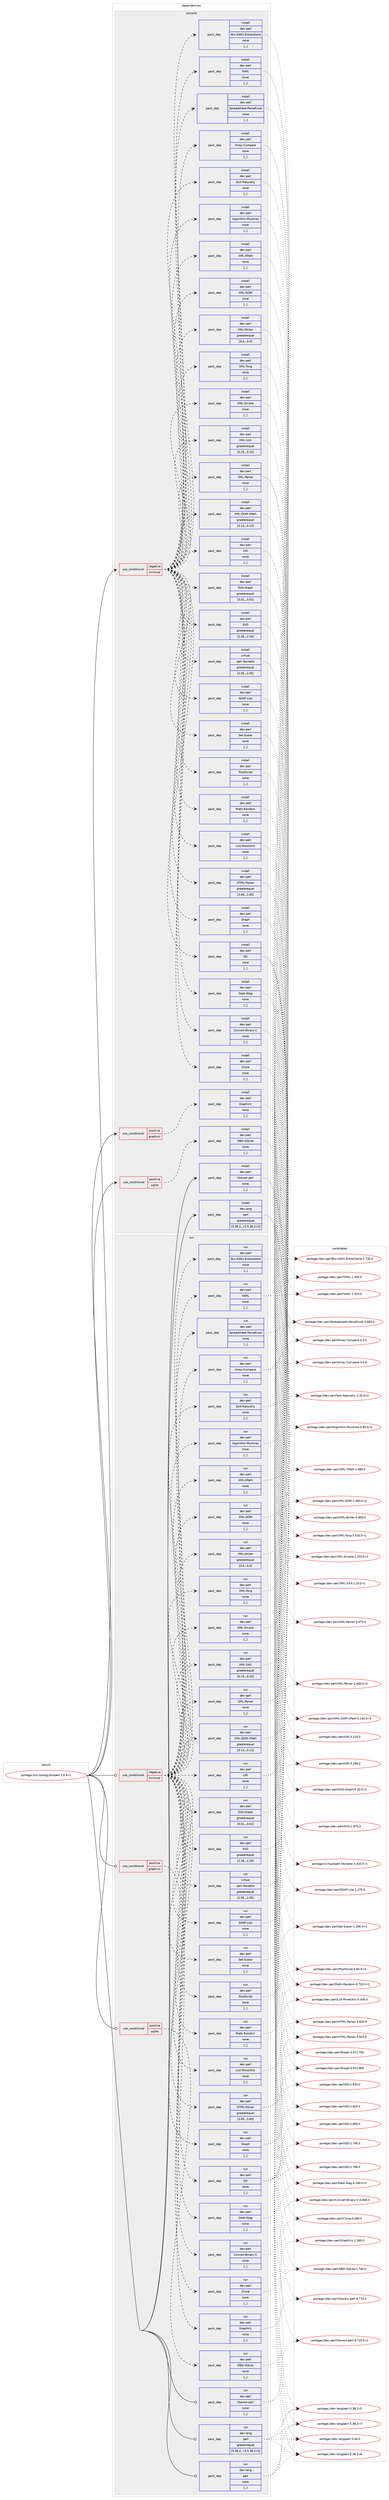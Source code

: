 digraph prolog {

# *************
# Graph options
# *************

newrank=true;
concentrate=true;
compound=true;
graph [rankdir=LR,fontname=Helvetica,fontsize=10,ranksep=1.5];#, ranksep=2.5, nodesep=0.2];
edge  [arrowhead=vee];
node  [fontname=Helvetica,fontsize=10];

# **********
# The ebuild
# **********

subgraph cluster_leftcol {
color=gray;
label=<<i>ebuild</i>>;
id [label="portage://sci-biology/bioperl-1.6.9-r1", color=red, width=4, href="../sci-biology/bioperl-1.6.9-r1.svg"];
}

# ****************
# The dependencies
# ****************

subgraph cluster_midcol {
color=gray;
label=<<i>dependencies</i>>;
subgraph cluster_compile {
fillcolor="#eeeeee";
style=filled;
label=<<i>compile</i>>;
subgraph cond103762 {
dependency391778 [label=<<TABLE BORDER="0" CELLBORDER="1" CELLSPACING="0" CELLPADDING="4"><TR><TD ROWSPAN="3" CELLPADDING="10">use_conditional</TD></TR><TR><TD>negative</TD></TR><TR><TD>minimal</TD></TR></TABLE>>, shape=none, color=red];
subgraph pack285221 {
dependency391779 [label=<<TABLE BORDER="0" CELLBORDER="1" CELLSPACING="0" CELLPADDING="4" WIDTH="220"><TR><TD ROWSPAN="6" CELLPADDING="30">pack_dep</TD></TR><TR><TD WIDTH="110">install</TD></TR><TR><TD>dev-perl</TD></TR><TR><TD>Algorithm-Munkres</TD></TR><TR><TD>none</TD></TR><TR><TD>[,,]</TD></TR></TABLE>>, shape=none, color=blue];
}
dependency391778:e -> dependency391779:w [weight=20,style="dashed",arrowhead="vee"];
subgraph pack285222 {
dependency391780 [label=<<TABLE BORDER="0" CELLBORDER="1" CELLSPACING="0" CELLPADDING="4" WIDTH="220"><TR><TD ROWSPAN="6" CELLPADDING="30">pack_dep</TD></TR><TR><TD WIDTH="110">install</TD></TR><TR><TD>dev-perl</TD></TR><TR><TD>Array-Compare</TD></TR><TR><TD>none</TD></TR><TR><TD>[,,]</TD></TR></TABLE>>, shape=none, color=blue];
}
dependency391778:e -> dependency391780:w [weight=20,style="dashed",arrowhead="vee"];
subgraph pack285223 {
dependency391781 [label=<<TABLE BORDER="0" CELLBORDER="1" CELLSPACING="0" CELLPADDING="4" WIDTH="220"><TR><TD ROWSPAN="6" CELLPADDING="30">pack_dep</TD></TR><TR><TD WIDTH="110">install</TD></TR><TR><TD>dev-perl</TD></TR><TR><TD>YAML</TD></TR><TR><TD>none</TD></TR><TR><TD>[,,]</TD></TR></TABLE>>, shape=none, color=blue];
}
dependency391778:e -> dependency391781:w [weight=20,style="dashed",arrowhead="vee"];
subgraph pack285224 {
dependency391782 [label=<<TABLE BORDER="0" CELLBORDER="1" CELLSPACING="0" CELLPADDING="4" WIDTH="220"><TR><TD ROWSPAN="6" CELLPADDING="30">pack_dep</TD></TR><TR><TD WIDTH="110">install</TD></TR><TR><TD>dev-perl</TD></TR><TR><TD>Bio-ASN1-EntrezGene</TD></TR><TR><TD>none</TD></TR><TR><TD>[,,]</TD></TR></TABLE>>, shape=none, color=blue];
}
dependency391778:e -> dependency391782:w [weight=20,style="dashed",arrowhead="vee"];
subgraph pack285225 {
dependency391783 [label=<<TABLE BORDER="0" CELLBORDER="1" CELLSPACING="0" CELLPADDING="4" WIDTH="220"><TR><TD ROWSPAN="6" CELLPADDING="30">pack_dep</TD></TR><TR><TD WIDTH="110">install</TD></TR><TR><TD>dev-perl</TD></TR><TR><TD>Clone</TD></TR><TR><TD>none</TD></TR><TR><TD>[,,]</TD></TR></TABLE>>, shape=none, color=blue];
}
dependency391778:e -> dependency391783:w [weight=20,style="dashed",arrowhead="vee"];
subgraph pack285226 {
dependency391784 [label=<<TABLE BORDER="0" CELLBORDER="1" CELLSPACING="0" CELLPADDING="4" WIDTH="220"><TR><TD ROWSPAN="6" CELLPADDING="30">pack_dep</TD></TR><TR><TD WIDTH="110">install</TD></TR><TR><TD>dev-perl</TD></TR><TR><TD>Convert-Binary-C</TD></TR><TR><TD>none</TD></TR><TR><TD>[,,]</TD></TR></TABLE>>, shape=none, color=blue];
}
dependency391778:e -> dependency391784:w [weight=20,style="dashed",arrowhead="vee"];
subgraph pack285227 {
dependency391785 [label=<<TABLE BORDER="0" CELLBORDER="1" CELLSPACING="0" CELLPADDING="4" WIDTH="220"><TR><TD ROWSPAN="6" CELLPADDING="30">pack_dep</TD></TR><TR><TD WIDTH="110">install</TD></TR><TR><TD>dev-perl</TD></TR><TR><TD>Data-Stag</TD></TR><TR><TD>none</TD></TR><TR><TD>[,,]</TD></TR></TABLE>>, shape=none, color=blue];
}
dependency391778:e -> dependency391785:w [weight=20,style="dashed",arrowhead="vee"];
subgraph pack285228 {
dependency391786 [label=<<TABLE BORDER="0" CELLBORDER="1" CELLSPACING="0" CELLPADDING="4" WIDTH="220"><TR><TD ROWSPAN="6" CELLPADDING="30">pack_dep</TD></TR><TR><TD WIDTH="110">install</TD></TR><TR><TD>dev-perl</TD></TR><TR><TD>GD</TD></TR><TR><TD>none</TD></TR><TR><TD>[,,]</TD></TR></TABLE>>, shape=none, color=blue];
}
dependency391778:e -> dependency391786:w [weight=20,style="dashed",arrowhead="vee"];
subgraph pack285229 {
dependency391787 [label=<<TABLE BORDER="0" CELLBORDER="1" CELLSPACING="0" CELLPADDING="4" WIDTH="220"><TR><TD ROWSPAN="6" CELLPADDING="30">pack_dep</TD></TR><TR><TD WIDTH="110">install</TD></TR><TR><TD>dev-perl</TD></TR><TR><TD>Graph</TD></TR><TR><TD>none</TD></TR><TR><TD>[,,]</TD></TR></TABLE>>, shape=none, color=blue];
}
dependency391778:e -> dependency391787:w [weight=20,style="dashed",arrowhead="vee"];
subgraph pack285230 {
dependency391788 [label=<<TABLE BORDER="0" CELLBORDER="1" CELLSPACING="0" CELLPADDING="4" WIDTH="220"><TR><TD ROWSPAN="6" CELLPADDING="30">pack_dep</TD></TR><TR><TD WIDTH="110">install</TD></TR><TR><TD>dev-perl</TD></TR><TR><TD>HTML-Parser</TD></TR><TR><TD>greaterequal</TD></TR><TR><TD>[3.60,,,3.60]</TD></TR></TABLE>>, shape=none, color=blue];
}
dependency391778:e -> dependency391788:w [weight=20,style="dashed",arrowhead="vee"];
subgraph pack285231 {
dependency391789 [label=<<TABLE BORDER="0" CELLBORDER="1" CELLSPACING="0" CELLPADDING="4" WIDTH="220"><TR><TD ROWSPAN="6" CELLPADDING="30">pack_dep</TD></TR><TR><TD WIDTH="110">install</TD></TR><TR><TD>dev-perl</TD></TR><TR><TD>List-MoreUtils</TD></TR><TR><TD>none</TD></TR><TR><TD>[,,]</TD></TR></TABLE>>, shape=none, color=blue];
}
dependency391778:e -> dependency391789:w [weight=20,style="dashed",arrowhead="vee"];
subgraph pack285232 {
dependency391790 [label=<<TABLE BORDER="0" CELLBORDER="1" CELLSPACING="0" CELLPADDING="4" WIDTH="220"><TR><TD ROWSPAN="6" CELLPADDING="30">pack_dep</TD></TR><TR><TD WIDTH="110">install</TD></TR><TR><TD>dev-perl</TD></TR><TR><TD>Math-Random</TD></TR><TR><TD>none</TD></TR><TR><TD>[,,]</TD></TR></TABLE>>, shape=none, color=blue];
}
dependency391778:e -> dependency391790:w [weight=20,style="dashed",arrowhead="vee"];
subgraph pack285233 {
dependency391791 [label=<<TABLE BORDER="0" CELLBORDER="1" CELLSPACING="0" CELLPADDING="4" WIDTH="220"><TR><TD ROWSPAN="6" CELLPADDING="30">pack_dep</TD></TR><TR><TD WIDTH="110">install</TD></TR><TR><TD>dev-perl</TD></TR><TR><TD>PostScript</TD></TR><TR><TD>none</TD></TR><TR><TD>[,,]</TD></TR></TABLE>>, shape=none, color=blue];
}
dependency391778:e -> dependency391791:w [weight=20,style="dashed",arrowhead="vee"];
subgraph pack285234 {
dependency391792 [label=<<TABLE BORDER="0" CELLBORDER="1" CELLSPACING="0" CELLPADDING="4" WIDTH="220"><TR><TD ROWSPAN="6" CELLPADDING="30">pack_dep</TD></TR><TR><TD WIDTH="110">install</TD></TR><TR><TD>dev-perl</TD></TR><TR><TD>Set-Scalar</TD></TR><TR><TD>none</TD></TR><TR><TD>[,,]</TD></TR></TABLE>>, shape=none, color=blue];
}
dependency391778:e -> dependency391792:w [weight=20,style="dashed",arrowhead="vee"];
subgraph pack285235 {
dependency391793 [label=<<TABLE BORDER="0" CELLBORDER="1" CELLSPACING="0" CELLPADDING="4" WIDTH="220"><TR><TD ROWSPAN="6" CELLPADDING="30">pack_dep</TD></TR><TR><TD WIDTH="110">install</TD></TR><TR><TD>dev-perl</TD></TR><TR><TD>SOAP-Lite</TD></TR><TR><TD>none</TD></TR><TR><TD>[,,]</TD></TR></TABLE>>, shape=none, color=blue];
}
dependency391778:e -> dependency391793:w [weight=20,style="dashed",arrowhead="vee"];
subgraph pack285236 {
dependency391794 [label=<<TABLE BORDER="0" CELLBORDER="1" CELLSPACING="0" CELLPADDING="4" WIDTH="220"><TR><TD ROWSPAN="6" CELLPADDING="30">pack_dep</TD></TR><TR><TD WIDTH="110">install</TD></TR><TR><TD>dev-perl</TD></TR><TR><TD>Sort-Naturally</TD></TR><TR><TD>none</TD></TR><TR><TD>[,,]</TD></TR></TABLE>>, shape=none, color=blue];
}
dependency391778:e -> dependency391794:w [weight=20,style="dashed",arrowhead="vee"];
subgraph pack285237 {
dependency391795 [label=<<TABLE BORDER="0" CELLBORDER="1" CELLSPACING="0" CELLPADDING="4" WIDTH="220"><TR><TD ROWSPAN="6" CELLPADDING="30">pack_dep</TD></TR><TR><TD WIDTH="110">install</TD></TR><TR><TD>dev-perl</TD></TR><TR><TD>Spreadsheet-ParseExcel</TD></TR><TR><TD>none</TD></TR><TR><TD>[,,]</TD></TR></TABLE>>, shape=none, color=blue];
}
dependency391778:e -> dependency391795:w [weight=20,style="dashed",arrowhead="vee"];
subgraph pack285238 {
dependency391796 [label=<<TABLE BORDER="0" CELLBORDER="1" CELLSPACING="0" CELLPADDING="4" WIDTH="220"><TR><TD ROWSPAN="6" CELLPADDING="30">pack_dep</TD></TR><TR><TD WIDTH="110">install</TD></TR><TR><TD>virtual</TD></TR><TR><TD>perl-Storable</TD></TR><TR><TD>greaterequal</TD></TR><TR><TD>[2.05,,,2.05]</TD></TR></TABLE>>, shape=none, color=blue];
}
dependency391778:e -> dependency391796:w [weight=20,style="dashed",arrowhead="vee"];
subgraph pack285239 {
dependency391797 [label=<<TABLE BORDER="0" CELLBORDER="1" CELLSPACING="0" CELLPADDING="4" WIDTH="220"><TR><TD ROWSPAN="6" CELLPADDING="30">pack_dep</TD></TR><TR><TD WIDTH="110">install</TD></TR><TR><TD>dev-perl</TD></TR><TR><TD>SVG</TD></TR><TR><TD>greaterequal</TD></TR><TR><TD>[2.26,,,2.26]</TD></TR></TABLE>>, shape=none, color=blue];
}
dependency391778:e -> dependency391797:w [weight=20,style="dashed",arrowhead="vee"];
subgraph pack285240 {
dependency391798 [label=<<TABLE BORDER="0" CELLBORDER="1" CELLSPACING="0" CELLPADDING="4" WIDTH="220"><TR><TD ROWSPAN="6" CELLPADDING="30">pack_dep</TD></TR><TR><TD WIDTH="110">install</TD></TR><TR><TD>dev-perl</TD></TR><TR><TD>SVG-Graph</TD></TR><TR><TD>greaterequal</TD></TR><TR><TD>[0.01,,,0.01]</TD></TR></TABLE>>, shape=none, color=blue];
}
dependency391778:e -> dependency391798:w [weight=20,style="dashed",arrowhead="vee"];
subgraph pack285241 {
dependency391799 [label=<<TABLE BORDER="0" CELLBORDER="1" CELLSPACING="0" CELLPADDING="4" WIDTH="220"><TR><TD ROWSPAN="6" CELLPADDING="30">pack_dep</TD></TR><TR><TD WIDTH="110">install</TD></TR><TR><TD>dev-perl</TD></TR><TR><TD>URI</TD></TR><TR><TD>none</TD></TR><TR><TD>[,,]</TD></TR></TABLE>>, shape=none, color=blue];
}
dependency391778:e -> dependency391799:w [weight=20,style="dashed",arrowhead="vee"];
subgraph pack285242 {
dependency391800 [label=<<TABLE BORDER="0" CELLBORDER="1" CELLSPACING="0" CELLPADDING="4" WIDTH="220"><TR><TD ROWSPAN="6" CELLPADDING="30">pack_dep</TD></TR><TR><TD WIDTH="110">install</TD></TR><TR><TD>dev-perl</TD></TR><TR><TD>XML-DOM-XPath</TD></TR><TR><TD>greaterequal</TD></TR><TR><TD>[0.13,,,0.13]</TD></TR></TABLE>>, shape=none, color=blue];
}
dependency391778:e -> dependency391800:w [weight=20,style="dashed",arrowhead="vee"];
subgraph pack285243 {
dependency391801 [label=<<TABLE BORDER="0" CELLBORDER="1" CELLSPACING="0" CELLPADDING="4" WIDTH="220"><TR><TD ROWSPAN="6" CELLPADDING="30">pack_dep</TD></TR><TR><TD WIDTH="110">install</TD></TR><TR><TD>dev-perl</TD></TR><TR><TD>XML-Parser</TD></TR><TR><TD>none</TD></TR><TR><TD>[,,]</TD></TR></TABLE>>, shape=none, color=blue];
}
dependency391778:e -> dependency391801:w [weight=20,style="dashed",arrowhead="vee"];
subgraph pack285244 {
dependency391802 [label=<<TABLE BORDER="0" CELLBORDER="1" CELLSPACING="0" CELLPADDING="4" WIDTH="220"><TR><TD ROWSPAN="6" CELLPADDING="30">pack_dep</TD></TR><TR><TD WIDTH="110">install</TD></TR><TR><TD>dev-perl</TD></TR><TR><TD>XML-SAX</TD></TR><TR><TD>greaterequal</TD></TR><TR><TD>[0.15,,,0.15]</TD></TR></TABLE>>, shape=none, color=blue];
}
dependency391778:e -> dependency391802:w [weight=20,style="dashed",arrowhead="vee"];
subgraph pack285245 {
dependency391803 [label=<<TABLE BORDER="0" CELLBORDER="1" CELLSPACING="0" CELLPADDING="4" WIDTH="220"><TR><TD ROWSPAN="6" CELLPADDING="30">pack_dep</TD></TR><TR><TD WIDTH="110">install</TD></TR><TR><TD>dev-perl</TD></TR><TR><TD>XML-Simple</TD></TR><TR><TD>none</TD></TR><TR><TD>[,,]</TD></TR></TABLE>>, shape=none, color=blue];
}
dependency391778:e -> dependency391803:w [weight=20,style="dashed",arrowhead="vee"];
subgraph pack285246 {
dependency391804 [label=<<TABLE BORDER="0" CELLBORDER="1" CELLSPACING="0" CELLPADDING="4" WIDTH="220"><TR><TD ROWSPAN="6" CELLPADDING="30">pack_dep</TD></TR><TR><TD WIDTH="110">install</TD></TR><TR><TD>dev-perl</TD></TR><TR><TD>XML-Twig</TD></TR><TR><TD>none</TD></TR><TR><TD>[,,]</TD></TR></TABLE>>, shape=none, color=blue];
}
dependency391778:e -> dependency391804:w [weight=20,style="dashed",arrowhead="vee"];
subgraph pack285247 {
dependency391805 [label=<<TABLE BORDER="0" CELLBORDER="1" CELLSPACING="0" CELLPADDING="4" WIDTH="220"><TR><TD ROWSPAN="6" CELLPADDING="30">pack_dep</TD></TR><TR><TD WIDTH="110">install</TD></TR><TR><TD>dev-perl</TD></TR><TR><TD>XML-Writer</TD></TR><TR><TD>greaterequal</TD></TR><TR><TD>[0.4,,,0.4]</TD></TR></TABLE>>, shape=none, color=blue];
}
dependency391778:e -> dependency391805:w [weight=20,style="dashed",arrowhead="vee"];
subgraph pack285248 {
dependency391806 [label=<<TABLE BORDER="0" CELLBORDER="1" CELLSPACING="0" CELLPADDING="4" WIDTH="220"><TR><TD ROWSPAN="6" CELLPADDING="30">pack_dep</TD></TR><TR><TD WIDTH="110">install</TD></TR><TR><TD>dev-perl</TD></TR><TR><TD>XML-DOM</TD></TR><TR><TD>none</TD></TR><TR><TD>[,,]</TD></TR></TABLE>>, shape=none, color=blue];
}
dependency391778:e -> dependency391806:w [weight=20,style="dashed",arrowhead="vee"];
subgraph pack285249 {
dependency391807 [label=<<TABLE BORDER="0" CELLBORDER="1" CELLSPACING="0" CELLPADDING="4" WIDTH="220"><TR><TD ROWSPAN="6" CELLPADDING="30">pack_dep</TD></TR><TR><TD WIDTH="110">install</TD></TR><TR><TD>dev-perl</TD></TR><TR><TD>XML-XPath</TD></TR><TR><TD>none</TD></TR><TR><TD>[,,]</TD></TR></TABLE>>, shape=none, color=blue];
}
dependency391778:e -> dependency391807:w [weight=20,style="dashed",arrowhead="vee"];
}
id:e -> dependency391778:w [weight=20,style="solid",arrowhead="vee"];
subgraph cond103763 {
dependency391808 [label=<<TABLE BORDER="0" CELLBORDER="1" CELLSPACING="0" CELLPADDING="4"><TR><TD ROWSPAN="3" CELLPADDING="10">use_conditional</TD></TR><TR><TD>positive</TD></TR><TR><TD>graphviz</TD></TR></TABLE>>, shape=none, color=red];
subgraph pack285250 {
dependency391809 [label=<<TABLE BORDER="0" CELLBORDER="1" CELLSPACING="0" CELLPADDING="4" WIDTH="220"><TR><TD ROWSPAN="6" CELLPADDING="30">pack_dep</TD></TR><TR><TD WIDTH="110">install</TD></TR><TR><TD>dev-perl</TD></TR><TR><TD>GraphViz</TD></TR><TR><TD>none</TD></TR><TR><TD>[,,]</TD></TR></TABLE>>, shape=none, color=blue];
}
dependency391808:e -> dependency391809:w [weight=20,style="dashed",arrowhead="vee"];
}
id:e -> dependency391808:w [weight=20,style="solid",arrowhead="vee"];
subgraph cond103764 {
dependency391810 [label=<<TABLE BORDER="0" CELLBORDER="1" CELLSPACING="0" CELLPADDING="4"><TR><TD ROWSPAN="3" CELLPADDING="10">use_conditional</TD></TR><TR><TD>positive</TD></TR><TR><TD>sqlite</TD></TR></TABLE>>, shape=none, color=red];
subgraph pack285251 {
dependency391811 [label=<<TABLE BORDER="0" CELLBORDER="1" CELLSPACING="0" CELLPADDING="4" WIDTH="220"><TR><TD ROWSPAN="6" CELLPADDING="30">pack_dep</TD></TR><TR><TD WIDTH="110">install</TD></TR><TR><TD>dev-perl</TD></TR><TR><TD>DBD-SQLite</TD></TR><TR><TD>none</TD></TR><TR><TD>[,,]</TD></TR></TABLE>>, shape=none, color=blue];
}
dependency391810:e -> dependency391811:w [weight=20,style="dashed",arrowhead="vee"];
}
id:e -> dependency391810:w [weight=20,style="solid",arrowhead="vee"];
subgraph pack285252 {
dependency391812 [label=<<TABLE BORDER="0" CELLBORDER="1" CELLSPACING="0" CELLPADDING="4" WIDTH="220"><TR><TD ROWSPAN="6" CELLPADDING="30">pack_dep</TD></TR><TR><TD WIDTH="110">install</TD></TR><TR><TD>dev-lang</TD></TR><TR><TD>perl</TD></TR><TR><TD>greaterequal</TD></TR><TR><TD>[5.38.2,,-r3,5.38.2-r3]</TD></TR></TABLE>>, shape=none, color=blue];
}
id:e -> dependency391812:w [weight=20,style="solid",arrowhead="vee"];
subgraph pack285253 {
dependency391813 [label=<<TABLE BORDER="0" CELLBORDER="1" CELLSPACING="0" CELLPADDING="4" WIDTH="220"><TR><TD ROWSPAN="6" CELLPADDING="30">pack_dep</TD></TR><TR><TD WIDTH="110">install</TD></TR><TR><TD>dev-perl</TD></TR><TR><TD>libwww-perl</TD></TR><TR><TD>none</TD></TR><TR><TD>[,,]</TD></TR></TABLE>>, shape=none, color=blue];
}
id:e -> dependency391813:w [weight=20,style="solid",arrowhead="vee"];
}
subgraph cluster_compileandrun {
fillcolor="#eeeeee";
style=filled;
label=<<i>compile and run</i>>;
}
subgraph cluster_run {
fillcolor="#eeeeee";
style=filled;
label=<<i>run</i>>;
subgraph cond103765 {
dependency391814 [label=<<TABLE BORDER="0" CELLBORDER="1" CELLSPACING="0" CELLPADDING="4"><TR><TD ROWSPAN="3" CELLPADDING="10">use_conditional</TD></TR><TR><TD>negative</TD></TR><TR><TD>minimal</TD></TR></TABLE>>, shape=none, color=red];
subgraph pack285254 {
dependency391815 [label=<<TABLE BORDER="0" CELLBORDER="1" CELLSPACING="0" CELLPADDING="4" WIDTH="220"><TR><TD ROWSPAN="6" CELLPADDING="30">pack_dep</TD></TR><TR><TD WIDTH="110">run</TD></TR><TR><TD>dev-perl</TD></TR><TR><TD>Algorithm-Munkres</TD></TR><TR><TD>none</TD></TR><TR><TD>[,,]</TD></TR></TABLE>>, shape=none, color=blue];
}
dependency391814:e -> dependency391815:w [weight=20,style="dashed",arrowhead="vee"];
subgraph pack285255 {
dependency391816 [label=<<TABLE BORDER="0" CELLBORDER="1" CELLSPACING="0" CELLPADDING="4" WIDTH="220"><TR><TD ROWSPAN="6" CELLPADDING="30">pack_dep</TD></TR><TR><TD WIDTH="110">run</TD></TR><TR><TD>dev-perl</TD></TR><TR><TD>Array-Compare</TD></TR><TR><TD>none</TD></TR><TR><TD>[,,]</TD></TR></TABLE>>, shape=none, color=blue];
}
dependency391814:e -> dependency391816:w [weight=20,style="dashed",arrowhead="vee"];
subgraph pack285256 {
dependency391817 [label=<<TABLE BORDER="0" CELLBORDER="1" CELLSPACING="0" CELLPADDING="4" WIDTH="220"><TR><TD ROWSPAN="6" CELLPADDING="30">pack_dep</TD></TR><TR><TD WIDTH="110">run</TD></TR><TR><TD>dev-perl</TD></TR><TR><TD>YAML</TD></TR><TR><TD>none</TD></TR><TR><TD>[,,]</TD></TR></TABLE>>, shape=none, color=blue];
}
dependency391814:e -> dependency391817:w [weight=20,style="dashed",arrowhead="vee"];
subgraph pack285257 {
dependency391818 [label=<<TABLE BORDER="0" CELLBORDER="1" CELLSPACING="0" CELLPADDING="4" WIDTH="220"><TR><TD ROWSPAN="6" CELLPADDING="30">pack_dep</TD></TR><TR><TD WIDTH="110">run</TD></TR><TR><TD>dev-perl</TD></TR><TR><TD>Bio-ASN1-EntrezGene</TD></TR><TR><TD>none</TD></TR><TR><TD>[,,]</TD></TR></TABLE>>, shape=none, color=blue];
}
dependency391814:e -> dependency391818:w [weight=20,style="dashed",arrowhead="vee"];
subgraph pack285258 {
dependency391819 [label=<<TABLE BORDER="0" CELLBORDER="1" CELLSPACING="0" CELLPADDING="4" WIDTH="220"><TR><TD ROWSPAN="6" CELLPADDING="30">pack_dep</TD></TR><TR><TD WIDTH="110">run</TD></TR><TR><TD>dev-perl</TD></TR><TR><TD>Clone</TD></TR><TR><TD>none</TD></TR><TR><TD>[,,]</TD></TR></TABLE>>, shape=none, color=blue];
}
dependency391814:e -> dependency391819:w [weight=20,style="dashed",arrowhead="vee"];
subgraph pack285259 {
dependency391820 [label=<<TABLE BORDER="0" CELLBORDER="1" CELLSPACING="0" CELLPADDING="4" WIDTH="220"><TR><TD ROWSPAN="6" CELLPADDING="30">pack_dep</TD></TR><TR><TD WIDTH="110">run</TD></TR><TR><TD>dev-perl</TD></TR><TR><TD>Convert-Binary-C</TD></TR><TR><TD>none</TD></TR><TR><TD>[,,]</TD></TR></TABLE>>, shape=none, color=blue];
}
dependency391814:e -> dependency391820:w [weight=20,style="dashed",arrowhead="vee"];
subgraph pack285260 {
dependency391821 [label=<<TABLE BORDER="0" CELLBORDER="1" CELLSPACING="0" CELLPADDING="4" WIDTH="220"><TR><TD ROWSPAN="6" CELLPADDING="30">pack_dep</TD></TR><TR><TD WIDTH="110">run</TD></TR><TR><TD>dev-perl</TD></TR><TR><TD>Data-Stag</TD></TR><TR><TD>none</TD></TR><TR><TD>[,,]</TD></TR></TABLE>>, shape=none, color=blue];
}
dependency391814:e -> dependency391821:w [weight=20,style="dashed",arrowhead="vee"];
subgraph pack285261 {
dependency391822 [label=<<TABLE BORDER="0" CELLBORDER="1" CELLSPACING="0" CELLPADDING="4" WIDTH="220"><TR><TD ROWSPAN="6" CELLPADDING="30">pack_dep</TD></TR><TR><TD WIDTH="110">run</TD></TR><TR><TD>dev-perl</TD></TR><TR><TD>GD</TD></TR><TR><TD>none</TD></TR><TR><TD>[,,]</TD></TR></TABLE>>, shape=none, color=blue];
}
dependency391814:e -> dependency391822:w [weight=20,style="dashed",arrowhead="vee"];
subgraph pack285262 {
dependency391823 [label=<<TABLE BORDER="0" CELLBORDER="1" CELLSPACING="0" CELLPADDING="4" WIDTH="220"><TR><TD ROWSPAN="6" CELLPADDING="30">pack_dep</TD></TR><TR><TD WIDTH="110">run</TD></TR><TR><TD>dev-perl</TD></TR><TR><TD>Graph</TD></TR><TR><TD>none</TD></TR><TR><TD>[,,]</TD></TR></TABLE>>, shape=none, color=blue];
}
dependency391814:e -> dependency391823:w [weight=20,style="dashed",arrowhead="vee"];
subgraph pack285263 {
dependency391824 [label=<<TABLE BORDER="0" CELLBORDER="1" CELLSPACING="0" CELLPADDING="4" WIDTH="220"><TR><TD ROWSPAN="6" CELLPADDING="30">pack_dep</TD></TR><TR><TD WIDTH="110">run</TD></TR><TR><TD>dev-perl</TD></TR><TR><TD>HTML-Parser</TD></TR><TR><TD>greaterequal</TD></TR><TR><TD>[3.60,,,3.60]</TD></TR></TABLE>>, shape=none, color=blue];
}
dependency391814:e -> dependency391824:w [weight=20,style="dashed",arrowhead="vee"];
subgraph pack285264 {
dependency391825 [label=<<TABLE BORDER="0" CELLBORDER="1" CELLSPACING="0" CELLPADDING="4" WIDTH="220"><TR><TD ROWSPAN="6" CELLPADDING="30">pack_dep</TD></TR><TR><TD WIDTH="110">run</TD></TR><TR><TD>dev-perl</TD></TR><TR><TD>List-MoreUtils</TD></TR><TR><TD>none</TD></TR><TR><TD>[,,]</TD></TR></TABLE>>, shape=none, color=blue];
}
dependency391814:e -> dependency391825:w [weight=20,style="dashed",arrowhead="vee"];
subgraph pack285265 {
dependency391826 [label=<<TABLE BORDER="0" CELLBORDER="1" CELLSPACING="0" CELLPADDING="4" WIDTH="220"><TR><TD ROWSPAN="6" CELLPADDING="30">pack_dep</TD></TR><TR><TD WIDTH="110">run</TD></TR><TR><TD>dev-perl</TD></TR><TR><TD>Math-Random</TD></TR><TR><TD>none</TD></TR><TR><TD>[,,]</TD></TR></TABLE>>, shape=none, color=blue];
}
dependency391814:e -> dependency391826:w [weight=20,style="dashed",arrowhead="vee"];
subgraph pack285266 {
dependency391827 [label=<<TABLE BORDER="0" CELLBORDER="1" CELLSPACING="0" CELLPADDING="4" WIDTH="220"><TR><TD ROWSPAN="6" CELLPADDING="30">pack_dep</TD></TR><TR><TD WIDTH="110">run</TD></TR><TR><TD>dev-perl</TD></TR><TR><TD>PostScript</TD></TR><TR><TD>none</TD></TR><TR><TD>[,,]</TD></TR></TABLE>>, shape=none, color=blue];
}
dependency391814:e -> dependency391827:w [weight=20,style="dashed",arrowhead="vee"];
subgraph pack285267 {
dependency391828 [label=<<TABLE BORDER="0" CELLBORDER="1" CELLSPACING="0" CELLPADDING="4" WIDTH="220"><TR><TD ROWSPAN="6" CELLPADDING="30">pack_dep</TD></TR><TR><TD WIDTH="110">run</TD></TR><TR><TD>dev-perl</TD></TR><TR><TD>Set-Scalar</TD></TR><TR><TD>none</TD></TR><TR><TD>[,,]</TD></TR></TABLE>>, shape=none, color=blue];
}
dependency391814:e -> dependency391828:w [weight=20,style="dashed",arrowhead="vee"];
subgraph pack285268 {
dependency391829 [label=<<TABLE BORDER="0" CELLBORDER="1" CELLSPACING="0" CELLPADDING="4" WIDTH="220"><TR><TD ROWSPAN="6" CELLPADDING="30">pack_dep</TD></TR><TR><TD WIDTH="110">run</TD></TR><TR><TD>dev-perl</TD></TR><TR><TD>SOAP-Lite</TD></TR><TR><TD>none</TD></TR><TR><TD>[,,]</TD></TR></TABLE>>, shape=none, color=blue];
}
dependency391814:e -> dependency391829:w [weight=20,style="dashed",arrowhead="vee"];
subgraph pack285269 {
dependency391830 [label=<<TABLE BORDER="0" CELLBORDER="1" CELLSPACING="0" CELLPADDING="4" WIDTH="220"><TR><TD ROWSPAN="6" CELLPADDING="30">pack_dep</TD></TR><TR><TD WIDTH="110">run</TD></TR><TR><TD>dev-perl</TD></TR><TR><TD>Sort-Naturally</TD></TR><TR><TD>none</TD></TR><TR><TD>[,,]</TD></TR></TABLE>>, shape=none, color=blue];
}
dependency391814:e -> dependency391830:w [weight=20,style="dashed",arrowhead="vee"];
subgraph pack285270 {
dependency391831 [label=<<TABLE BORDER="0" CELLBORDER="1" CELLSPACING="0" CELLPADDING="4" WIDTH="220"><TR><TD ROWSPAN="6" CELLPADDING="30">pack_dep</TD></TR><TR><TD WIDTH="110">run</TD></TR><TR><TD>dev-perl</TD></TR><TR><TD>Spreadsheet-ParseExcel</TD></TR><TR><TD>none</TD></TR><TR><TD>[,,]</TD></TR></TABLE>>, shape=none, color=blue];
}
dependency391814:e -> dependency391831:w [weight=20,style="dashed",arrowhead="vee"];
subgraph pack285271 {
dependency391832 [label=<<TABLE BORDER="0" CELLBORDER="1" CELLSPACING="0" CELLPADDING="4" WIDTH="220"><TR><TD ROWSPAN="6" CELLPADDING="30">pack_dep</TD></TR><TR><TD WIDTH="110">run</TD></TR><TR><TD>virtual</TD></TR><TR><TD>perl-Storable</TD></TR><TR><TD>greaterequal</TD></TR><TR><TD>[2.05,,,2.05]</TD></TR></TABLE>>, shape=none, color=blue];
}
dependency391814:e -> dependency391832:w [weight=20,style="dashed",arrowhead="vee"];
subgraph pack285272 {
dependency391833 [label=<<TABLE BORDER="0" CELLBORDER="1" CELLSPACING="0" CELLPADDING="4" WIDTH="220"><TR><TD ROWSPAN="6" CELLPADDING="30">pack_dep</TD></TR><TR><TD WIDTH="110">run</TD></TR><TR><TD>dev-perl</TD></TR><TR><TD>SVG</TD></TR><TR><TD>greaterequal</TD></TR><TR><TD>[2.26,,,2.26]</TD></TR></TABLE>>, shape=none, color=blue];
}
dependency391814:e -> dependency391833:w [weight=20,style="dashed",arrowhead="vee"];
subgraph pack285273 {
dependency391834 [label=<<TABLE BORDER="0" CELLBORDER="1" CELLSPACING="0" CELLPADDING="4" WIDTH="220"><TR><TD ROWSPAN="6" CELLPADDING="30">pack_dep</TD></TR><TR><TD WIDTH="110">run</TD></TR><TR><TD>dev-perl</TD></TR><TR><TD>SVG-Graph</TD></TR><TR><TD>greaterequal</TD></TR><TR><TD>[0.01,,,0.01]</TD></TR></TABLE>>, shape=none, color=blue];
}
dependency391814:e -> dependency391834:w [weight=20,style="dashed",arrowhead="vee"];
subgraph pack285274 {
dependency391835 [label=<<TABLE BORDER="0" CELLBORDER="1" CELLSPACING="0" CELLPADDING="4" WIDTH="220"><TR><TD ROWSPAN="6" CELLPADDING="30">pack_dep</TD></TR><TR><TD WIDTH="110">run</TD></TR><TR><TD>dev-perl</TD></TR><TR><TD>URI</TD></TR><TR><TD>none</TD></TR><TR><TD>[,,]</TD></TR></TABLE>>, shape=none, color=blue];
}
dependency391814:e -> dependency391835:w [weight=20,style="dashed",arrowhead="vee"];
subgraph pack285275 {
dependency391836 [label=<<TABLE BORDER="0" CELLBORDER="1" CELLSPACING="0" CELLPADDING="4" WIDTH="220"><TR><TD ROWSPAN="6" CELLPADDING="30">pack_dep</TD></TR><TR><TD WIDTH="110">run</TD></TR><TR><TD>dev-perl</TD></TR><TR><TD>XML-DOM-XPath</TD></TR><TR><TD>greaterequal</TD></TR><TR><TD>[0.13,,,0.13]</TD></TR></TABLE>>, shape=none, color=blue];
}
dependency391814:e -> dependency391836:w [weight=20,style="dashed",arrowhead="vee"];
subgraph pack285276 {
dependency391837 [label=<<TABLE BORDER="0" CELLBORDER="1" CELLSPACING="0" CELLPADDING="4" WIDTH="220"><TR><TD ROWSPAN="6" CELLPADDING="30">pack_dep</TD></TR><TR><TD WIDTH="110">run</TD></TR><TR><TD>dev-perl</TD></TR><TR><TD>XML-Parser</TD></TR><TR><TD>none</TD></TR><TR><TD>[,,]</TD></TR></TABLE>>, shape=none, color=blue];
}
dependency391814:e -> dependency391837:w [weight=20,style="dashed",arrowhead="vee"];
subgraph pack285277 {
dependency391838 [label=<<TABLE BORDER="0" CELLBORDER="1" CELLSPACING="0" CELLPADDING="4" WIDTH="220"><TR><TD ROWSPAN="6" CELLPADDING="30">pack_dep</TD></TR><TR><TD WIDTH="110">run</TD></TR><TR><TD>dev-perl</TD></TR><TR><TD>XML-SAX</TD></TR><TR><TD>greaterequal</TD></TR><TR><TD>[0.15,,,0.15]</TD></TR></TABLE>>, shape=none, color=blue];
}
dependency391814:e -> dependency391838:w [weight=20,style="dashed",arrowhead="vee"];
subgraph pack285278 {
dependency391839 [label=<<TABLE BORDER="0" CELLBORDER="1" CELLSPACING="0" CELLPADDING="4" WIDTH="220"><TR><TD ROWSPAN="6" CELLPADDING="30">pack_dep</TD></TR><TR><TD WIDTH="110">run</TD></TR><TR><TD>dev-perl</TD></TR><TR><TD>XML-Simple</TD></TR><TR><TD>none</TD></TR><TR><TD>[,,]</TD></TR></TABLE>>, shape=none, color=blue];
}
dependency391814:e -> dependency391839:w [weight=20,style="dashed",arrowhead="vee"];
subgraph pack285279 {
dependency391840 [label=<<TABLE BORDER="0" CELLBORDER="1" CELLSPACING="0" CELLPADDING="4" WIDTH="220"><TR><TD ROWSPAN="6" CELLPADDING="30">pack_dep</TD></TR><TR><TD WIDTH="110">run</TD></TR><TR><TD>dev-perl</TD></TR><TR><TD>XML-Twig</TD></TR><TR><TD>none</TD></TR><TR><TD>[,,]</TD></TR></TABLE>>, shape=none, color=blue];
}
dependency391814:e -> dependency391840:w [weight=20,style="dashed",arrowhead="vee"];
subgraph pack285280 {
dependency391841 [label=<<TABLE BORDER="0" CELLBORDER="1" CELLSPACING="0" CELLPADDING="4" WIDTH="220"><TR><TD ROWSPAN="6" CELLPADDING="30">pack_dep</TD></TR><TR><TD WIDTH="110">run</TD></TR><TR><TD>dev-perl</TD></TR><TR><TD>XML-Writer</TD></TR><TR><TD>greaterequal</TD></TR><TR><TD>[0.4,,,0.4]</TD></TR></TABLE>>, shape=none, color=blue];
}
dependency391814:e -> dependency391841:w [weight=20,style="dashed",arrowhead="vee"];
subgraph pack285281 {
dependency391842 [label=<<TABLE BORDER="0" CELLBORDER="1" CELLSPACING="0" CELLPADDING="4" WIDTH="220"><TR><TD ROWSPAN="6" CELLPADDING="30">pack_dep</TD></TR><TR><TD WIDTH="110">run</TD></TR><TR><TD>dev-perl</TD></TR><TR><TD>XML-DOM</TD></TR><TR><TD>none</TD></TR><TR><TD>[,,]</TD></TR></TABLE>>, shape=none, color=blue];
}
dependency391814:e -> dependency391842:w [weight=20,style="dashed",arrowhead="vee"];
subgraph pack285282 {
dependency391843 [label=<<TABLE BORDER="0" CELLBORDER="1" CELLSPACING="0" CELLPADDING="4" WIDTH="220"><TR><TD ROWSPAN="6" CELLPADDING="30">pack_dep</TD></TR><TR><TD WIDTH="110">run</TD></TR><TR><TD>dev-perl</TD></TR><TR><TD>XML-XPath</TD></TR><TR><TD>none</TD></TR><TR><TD>[,,]</TD></TR></TABLE>>, shape=none, color=blue];
}
dependency391814:e -> dependency391843:w [weight=20,style="dashed",arrowhead="vee"];
}
id:e -> dependency391814:w [weight=20,style="solid",arrowhead="odot"];
subgraph cond103766 {
dependency391844 [label=<<TABLE BORDER="0" CELLBORDER="1" CELLSPACING="0" CELLPADDING="4"><TR><TD ROWSPAN="3" CELLPADDING="10">use_conditional</TD></TR><TR><TD>positive</TD></TR><TR><TD>graphviz</TD></TR></TABLE>>, shape=none, color=red];
subgraph pack285283 {
dependency391845 [label=<<TABLE BORDER="0" CELLBORDER="1" CELLSPACING="0" CELLPADDING="4" WIDTH="220"><TR><TD ROWSPAN="6" CELLPADDING="30">pack_dep</TD></TR><TR><TD WIDTH="110">run</TD></TR><TR><TD>dev-perl</TD></TR><TR><TD>GraphViz</TD></TR><TR><TD>none</TD></TR><TR><TD>[,,]</TD></TR></TABLE>>, shape=none, color=blue];
}
dependency391844:e -> dependency391845:w [weight=20,style="dashed",arrowhead="vee"];
}
id:e -> dependency391844:w [weight=20,style="solid",arrowhead="odot"];
subgraph cond103767 {
dependency391846 [label=<<TABLE BORDER="0" CELLBORDER="1" CELLSPACING="0" CELLPADDING="4"><TR><TD ROWSPAN="3" CELLPADDING="10">use_conditional</TD></TR><TR><TD>positive</TD></TR><TR><TD>sqlite</TD></TR></TABLE>>, shape=none, color=red];
subgraph pack285284 {
dependency391847 [label=<<TABLE BORDER="0" CELLBORDER="1" CELLSPACING="0" CELLPADDING="4" WIDTH="220"><TR><TD ROWSPAN="6" CELLPADDING="30">pack_dep</TD></TR><TR><TD WIDTH="110">run</TD></TR><TR><TD>dev-perl</TD></TR><TR><TD>DBD-SQLite</TD></TR><TR><TD>none</TD></TR><TR><TD>[,,]</TD></TR></TABLE>>, shape=none, color=blue];
}
dependency391846:e -> dependency391847:w [weight=20,style="dashed",arrowhead="vee"];
}
id:e -> dependency391846:w [weight=20,style="solid",arrowhead="odot"];
subgraph pack285285 {
dependency391848 [label=<<TABLE BORDER="0" CELLBORDER="1" CELLSPACING="0" CELLPADDING="4" WIDTH="220"><TR><TD ROWSPAN="6" CELLPADDING="30">pack_dep</TD></TR><TR><TD WIDTH="110">run</TD></TR><TR><TD>dev-lang</TD></TR><TR><TD>perl</TD></TR><TR><TD>greaterequal</TD></TR><TR><TD>[5.38.2,,-r3,5.38.2-r3]</TD></TR></TABLE>>, shape=none, color=blue];
}
id:e -> dependency391848:w [weight=20,style="solid",arrowhead="odot"];
subgraph pack285286 {
dependency391849 [label=<<TABLE BORDER="0" CELLBORDER="1" CELLSPACING="0" CELLPADDING="4" WIDTH="220"><TR><TD ROWSPAN="6" CELLPADDING="30">pack_dep</TD></TR><TR><TD WIDTH="110">run</TD></TR><TR><TD>dev-lang</TD></TR><TR><TD>perl</TD></TR><TR><TD>none</TD></TR><TR><TD>[,,]</TD></TR></TABLE>>, shape=none, color=blue];
}
id:e -> dependency391849:w [weight=20,style="solid",arrowhead="odot"];
subgraph pack285287 {
dependency391850 [label=<<TABLE BORDER="0" CELLBORDER="1" CELLSPACING="0" CELLPADDING="4" WIDTH="220"><TR><TD ROWSPAN="6" CELLPADDING="30">pack_dep</TD></TR><TR><TD WIDTH="110">run</TD></TR><TR><TD>dev-perl</TD></TR><TR><TD>libwww-perl</TD></TR><TR><TD>none</TD></TR><TR><TD>[,,]</TD></TR></TABLE>>, shape=none, color=blue];
}
id:e -> dependency391850:w [weight=20,style="solid",arrowhead="odot"];
}
}

# **************
# The candidates
# **************

subgraph cluster_choices {
rank=same;
color=gray;
label=<<i>candidates</i>>;

subgraph choice285221 {
color=black;
nodesep=1;
choice1001011184511210111410847651081031111141051161041094577117110107114101115454846564846484511450 [label="portage://dev-perl/Algorithm-Munkres-0.80.0-r2", color=red, width=4,href="../dev-perl/Algorithm-Munkres-0.80.0-r2.svg"];
dependency391779:e -> choice1001011184511210111410847651081031111141051161041094577117110107114101115454846564846484511450:w [style=dotted,weight="100"];
}
subgraph choice285222 {
color=black;
nodesep=1;
choice10010111845112101114108476511411497121456711110911297114101455246484648 [label="portage://dev-perl/Array-Compare-4.0.0", color=red, width=4,href="../dev-perl/Array-Compare-4.0.0.svg"];
choice10010111845112101114108476511411497121456711110911297114101455146484656 [label="portage://dev-perl/Array-Compare-3.0.8", color=red, width=4,href="../dev-perl/Array-Compare-3.0.8.svg"];
dependency391780:e -> choice10010111845112101114108476511411497121456711110911297114101455246484648:w [style=dotted,weight="100"];
dependency391780:e -> choice10010111845112101114108476511411497121456711110911297114101455146484656:w [style=dotted,weight="100"];
}
subgraph choice285223 {
color=black;
nodesep=1;
choice1001011184511210111410847896577764549465149484648 [label="portage://dev-perl/YAML-1.310.0", color=red, width=4,href="../dev-perl/YAML-1.310.0.svg"];
choice1001011184511210111410847896577764549465148484648 [label="portage://dev-perl/YAML-1.300.0", color=red, width=4,href="../dev-perl/YAML-1.300.0.svg"];
dependency391781:e -> choice1001011184511210111410847896577764549465149484648:w [style=dotted,weight="100"];
dependency391781:e -> choice1001011184511210111410847896577764549465148484648:w [style=dotted,weight="100"];
}
subgraph choice285224 {
color=black;
nodesep=1;
choice10010111845112101114108476610511145658378494569110116114101122711011101014549465551484648 [label="portage://dev-perl/Bio-ASN1-EntrezGene-1.730.0", color=red, width=4,href="../dev-perl/Bio-ASN1-EntrezGene-1.730.0.svg"];
dependency391782:e -> choice10010111845112101114108476610511145658378494569110116114101122711011101014549465551484648:w [style=dotted,weight="100"];
}
subgraph choice285225 {
color=black;
nodesep=1;
choice1001011184511210111410847671081111101014548465254484648 [label="portage://dev-perl/Clone-0.460.0", color=red, width=4,href="../dev-perl/Clone-0.460.0.svg"];
dependency391783:e -> choice1001011184511210111410847671081111101014548465254484648:w [style=dotted,weight="100"];
}
subgraph choice285226 {
color=black;
nodesep=1;
choice10010111845112101114108476711111011810111411645661051109711412145674548465652484648 [label="portage://dev-perl/Convert-Binary-C-0.840.0", color=red, width=4,href="../dev-perl/Convert-Binary-C-0.840.0.svg"];
dependency391784:e -> choice10010111845112101114108476711111011810111411645661051109711412145674548465652484648:w [style=dotted,weight="100"];
}
subgraph choice285227 {
color=black;
nodesep=1;
choice100101118451121011141084768971169745831169710345484649524846484511450 [label="portage://dev-perl/Data-Stag-0.140.0-r2", color=red, width=4,href="../dev-perl/Data-Stag-0.140.0-r2.svg"];
dependency391785:e -> choice100101118451121011141084768971169745831169710345484649524846484511450:w [style=dotted,weight="100"];
}
subgraph choice285228 {
color=black;
nodesep=1;
choice100101118451121011141084771684550465651484648 [label="portage://dev-perl/GD-2.830.0", color=red, width=4,href="../dev-perl/GD-2.830.0.svg"];
choice100101118451121011141084771684550465650484648 [label="portage://dev-perl/GD-2.820.0", color=red, width=4,href="../dev-perl/GD-2.820.0.svg"];
choice100101118451121011141084771684550465648484648 [label="portage://dev-perl/GD-2.800.0", color=red, width=4,href="../dev-perl/GD-2.800.0.svg"];
choice100101118451121011141084771684550465557484648 [label="portage://dev-perl/GD-2.790.0", color=red, width=4,href="../dev-perl/GD-2.790.0.svg"];
choice100101118451121011141084771684550465556484648 [label="portage://dev-perl/GD-2.780.0", color=red, width=4,href="../dev-perl/GD-2.780.0.svg"];
dependency391786:e -> choice100101118451121011141084771684550465651484648:w [style=dotted,weight="100"];
dependency391786:e -> choice100101118451121011141084771684550465650484648:w [style=dotted,weight="100"];
dependency391786:e -> choice100101118451121011141084771684550465648484648:w [style=dotted,weight="100"];
dependency391786:e -> choice100101118451121011141084771684550465557484648:w [style=dotted,weight="100"];
dependency391786:e -> choice100101118451121011141084771684550465556484648:w [style=dotted,weight="100"];
}
subgraph choice285229 {
color=black;
nodesep=1;
choice1001011184511210111410847711149711210445484657555046574848 [label="portage://dev-perl/Graph-0.972.900", color=red, width=4,href="../dev-perl/Graph-0.972.900.svg"];
choice1001011184511210111410847711149711210445484657555046554848 [label="portage://dev-perl/Graph-0.972.700", color=red, width=4,href="../dev-perl/Graph-0.972.700.svg"];
dependency391787:e -> choice1001011184511210111410847711149711210445484657555046574848:w [style=dotted,weight="100"];
dependency391787:e -> choice1001011184511210111410847711149711210445484657555046554848:w [style=dotted,weight="100"];
}
subgraph choice285230 {
color=black;
nodesep=1;
choice1001011184511210111410847728477764580971141151011144551465650484648 [label="portage://dev-perl/HTML-Parser-3.820.0", color=red, width=4,href="../dev-perl/HTML-Parser-3.820.0.svg"];
choice1001011184511210111410847728477764580971141151011144551465649484648 [label="portage://dev-perl/HTML-Parser-3.810.0", color=red, width=4,href="../dev-perl/HTML-Parser-3.810.0.svg"];
dependency391788:e -> choice1001011184511210111410847728477764580971141151011144551465650484648:w [style=dotted,weight="100"];
dependency391788:e -> choice1001011184511210111410847728477764580971141151011144551465649484648:w [style=dotted,weight="100"];
}
subgraph choice285231 {
color=black;
nodesep=1;
choice1001011184511210111410847761051151164577111114101851161051081154548465251484648 [label="portage://dev-perl/List-MoreUtils-0.430.0", color=red, width=4,href="../dev-perl/List-MoreUtils-0.430.0.svg"];
dependency391789:e -> choice1001011184511210111410847761051151164577111114101851161051081154548465251484648:w [style=dotted,weight="100"];
}
subgraph choice285232 {
color=black;
nodesep=1;
choice1001011184511210111410847779711610445829711010011110945484655504846484511449 [label="portage://dev-perl/Math-Random-0.720.0-r1", color=red, width=4,href="../dev-perl/Math-Random-0.720.0-r1.svg"];
dependency391790:e -> choice1001011184511210111410847779711610445829711010011110945484655504846484511449:w [style=dotted,weight="100"];
}
subgraph choice285233 {
color=black;
nodesep=1;
choice1001011184511210111410847801111151168399114105112116454846544846484511450 [label="portage://dev-perl/PostScript-0.60.0-r2", color=red, width=4,href="../dev-perl/PostScript-0.60.0-r2.svg"];
dependency391791:e -> choice1001011184511210111410847801111151168399114105112116454846544846484511450:w [style=dotted,weight="100"];
}
subgraph choice285234 {
color=black;
nodesep=1;
choice100101118451121011141084783101116458399971089711445494650574846484511449 [label="portage://dev-perl/Set-Scalar-1.290.0-r1", color=red, width=4,href="../dev-perl/Set-Scalar-1.290.0-r1.svg"];
dependency391792:e -> choice100101118451121011141084783101116458399971089711445494650574846484511449:w [style=dotted,weight="100"];
}
subgraph choice285235 {
color=black;
nodesep=1;
choice10010111845112101114108478379658045761051161014549465055484648 [label="portage://dev-perl/SOAP-Lite-1.270.0", color=red, width=4,href="../dev-perl/SOAP-Lite-1.270.0.svg"];
dependency391793:e -> choice10010111845112101114108478379658045761051161014549465055484648:w [style=dotted,weight="100"];
}
subgraph choice285236 {
color=black;
nodesep=1;
choice10010111845112101114108478311111411645789711611711497108108121454946514846484511450 [label="portage://dev-perl/Sort-Naturally-1.30.0-r2", color=red, width=4,href="../dev-perl/Sort-Naturally-1.30.0-r2.svg"];
dependency391794:e -> choice10010111845112101114108478311111411645789711611711497108108121454946514846484511450:w [style=dotted,weight="100"];
}
subgraph choice285237 {
color=black;
nodesep=1;
choice1001011184511210111410847831121141019710011510410110111645809711411510169120991011084548465454484648 [label="portage://dev-perl/Spreadsheet-ParseExcel-0.660.0", color=red, width=4,href="../dev-perl/Spreadsheet-ParseExcel-0.660.0.svg"];
dependency391795:e -> choice1001011184511210111410847831121141019710011510410110111645809711411510169120991011084548465454484648:w [style=dotted,weight="100"];
}
subgraph choice285238 {
color=black;
nodesep=1;
choice11810511411611797108471121011141084583116111114979810810145514651504846484511449 [label="portage://virtual/perl-Storable-3.320.0-r1", color=red, width=4,href="../virtual/perl-Storable-3.320.0-r1.svg"];
dependency391796:e -> choice11810511411611797108471121011141084583116111114979810810145514651504846484511449:w [style=dotted,weight="100"];
}
subgraph choice285239 {
color=black;
nodesep=1;
choice10010111845112101114108478386714550465655484648 [label="portage://dev-perl/SVG-2.870.0", color=red, width=4,href="../dev-perl/SVG-2.870.0.svg"];
dependency391797:e -> choice10010111845112101114108478386714550465655484648:w [style=dotted,weight="100"];
}
subgraph choice285240 {
color=black;
nodesep=1;
choice1001011184511210111410847838671457111497112104454846504846484511450 [label="portage://dev-perl/SVG-Graph-0.20.0-r2", color=red, width=4,href="../dev-perl/SVG-Graph-0.20.0-r2.svg"];
dependency391798:e -> choice1001011184511210111410847838671457111497112104454846504846484511450:w [style=dotted,weight="100"];
}
subgraph choice285241 {
color=black;
nodesep=1;
choice10010111845112101114108478582734553465056484648 [label="portage://dev-perl/URI-5.280.0", color=red, width=4,href="../dev-perl/URI-5.280.0.svg"];
choice10010111845112101114108478582734553465049484648 [label="portage://dev-perl/URI-5.210.0", color=red, width=4,href="../dev-perl/URI-5.210.0.svg"];
dependency391799:e -> choice10010111845112101114108478582734553465056484648:w [style=dotted,weight="100"];
dependency391799:e -> choice10010111845112101114108478582734553465049484648:w [style=dotted,weight="100"];
}
subgraph choice285242 {
color=black;
nodesep=1;
choice1001011184511210111410847887776456879774588809711610445484649524846484511451 [label="portage://dev-perl/XML-DOM-XPath-0.140.0-r3", color=red, width=4,href="../dev-perl/XML-DOM-XPath-0.140.0-r3.svg"];
dependency391800:e -> choice1001011184511210111410847887776456879774588809711610445484649524846484511451:w [style=dotted,weight="100"];
}
subgraph choice285243 {
color=black;
nodesep=1;
choice10010111845112101114108478877764580971141151011144550465255484648 [label="portage://dev-perl/XML-Parser-2.470.0", color=red, width=4,href="../dev-perl/XML-Parser-2.470.0.svg"];
choice100101118451121011141084788777645809711411510111445504652544846484511450 [label="portage://dev-perl/XML-Parser-2.460.0-r2", color=red, width=4,href="../dev-perl/XML-Parser-2.460.0-r2.svg"];
dependency391801:e -> choice10010111845112101114108478877764580971141151011144550465255484648:w [style=dotted,weight="100"];
dependency391801:e -> choice100101118451121011141084788777645809711411510111445504652544846484511450:w [style=dotted,weight="100"];
}
subgraph choice285244 {
color=black;
nodesep=1;
choice100101118451121011141084788777645836588454946504846484511449 [label="portage://dev-perl/XML-SAX-1.20.0-r1", color=red, width=4,href="../dev-perl/XML-SAX-1.20.0-r1.svg"];
dependency391802:e -> choice100101118451121011141084788777645836588454946504846484511449:w [style=dotted,weight="100"];
}
subgraph choice285245 {
color=black;
nodesep=1;
choice1001011184511210111410847887776458310510911210810145504650534846484511449 [label="portage://dev-perl/XML-Simple-2.250.0-r1", color=red, width=4,href="../dev-perl/XML-Simple-2.250.0-r1.svg"];
dependency391803:e -> choice1001011184511210111410847887776458310510911210810145504650534846484511449:w [style=dotted,weight="100"];
}
subgraph choice285246 {
color=black;
nodesep=1;
choice1001011184511210111410847887776458411910510345514653504846484511449 [label="portage://dev-perl/XML-Twig-3.520.0-r1", color=red, width=4,href="../dev-perl/XML-Twig-3.520.0-r1.svg"];
dependency391804:e -> choice1001011184511210111410847887776458411910510345514653504846484511449:w [style=dotted,weight="100"];
}
subgraph choice285247 {
color=black;
nodesep=1;
choice100101118451121011141084788777645871141051161011144548465748484648 [label="portage://dev-perl/XML-Writer-0.900.0", color=red, width=4,href="../dev-perl/XML-Writer-0.900.0.svg"];
dependency391805:e -> choice100101118451121011141084788777645871141051161011144548465748484648:w [style=dotted,weight="100"];
}
subgraph choice285248 {
color=black;
nodesep=1;
choice10010111845112101114108478877764568797745494652544846484511450 [label="portage://dev-perl/XML-DOM-1.460.0-r2", color=red, width=4,href="../dev-perl/XML-DOM-1.460.0-r2.svg"];
dependency391806:e -> choice10010111845112101114108478877764568797745494652544846484511450:w [style=dotted,weight="100"];
}
subgraph choice285249 {
color=black;
nodesep=1;
choice1001011184511210111410847887776458880971161044549465256484648 [label="portage://dev-perl/XML-XPath-1.480.0", color=red, width=4,href="../dev-perl/XML-XPath-1.480.0.svg"];
dependency391807:e -> choice1001011184511210111410847887776458880971161044549465256484648:w [style=dotted,weight="100"];
}
subgraph choice285250 {
color=black;
nodesep=1;
choice10010111845112101114108477111497112104861051224550465054484648 [label="portage://dev-perl/GraphViz-2.260.0", color=red, width=4,href="../dev-perl/GraphViz-2.260.0.svg"];
dependency391809:e -> choice10010111845112101114108477111497112104861051224550465054484648:w [style=dotted,weight="100"];
}
subgraph choice285251 {
color=black;
nodesep=1;
choice1001011184511210111410847686668458381761051161014549465552484648 [label="portage://dev-perl/DBD-SQLite-1.740.0", color=red, width=4,href="../dev-perl/DBD-SQLite-1.740.0.svg"];
dependency391811:e -> choice1001011184511210111410847686668458381761051161014549465552484648:w [style=dotted,weight="100"];
}
subgraph choice285252 {
color=black;
nodesep=1;
choice10010111845108971101034711210111410845534652484648 [label="portage://dev-lang/perl-5.40.0", color=red, width=4,href="../dev-lang/perl-5.40.0.svg"];
choice100101118451089711010347112101114108455346515646504511454 [label="portage://dev-lang/perl-5.38.2-r6", color=red, width=4,href="../dev-lang/perl-5.38.2-r6.svg"];
choice100101118451089711010347112101114108455346515646504511453 [label="portage://dev-lang/perl-5.38.2-r5", color=red, width=4,href="../dev-lang/perl-5.38.2-r5.svg"];
choice100101118451089711010347112101114108455346515646504511451 [label="portage://dev-lang/perl-5.38.2-r3", color=red, width=4,href="../dev-lang/perl-5.38.2-r3.svg"];
dependency391812:e -> choice10010111845108971101034711210111410845534652484648:w [style=dotted,weight="100"];
dependency391812:e -> choice100101118451089711010347112101114108455346515646504511454:w [style=dotted,weight="100"];
dependency391812:e -> choice100101118451089711010347112101114108455346515646504511453:w [style=dotted,weight="100"];
dependency391812:e -> choice100101118451089711010347112101114108455346515646504511451:w [style=dotted,weight="100"];
}
subgraph choice285253 {
color=black;
nodesep=1;
choice100101118451121011141084710810598119119119451121011141084554465555484648 [label="portage://dev-perl/libwww-perl-6.770.0", color=red, width=4,href="../dev-perl/libwww-perl-6.770.0.svg"];
choice1001011184511210111410847108105981191191194511210111410845544655504846484511449 [label="portage://dev-perl/libwww-perl-6.720.0-r1", color=red, width=4,href="../dev-perl/libwww-perl-6.720.0-r1.svg"];
dependency391813:e -> choice100101118451121011141084710810598119119119451121011141084554465555484648:w [style=dotted,weight="100"];
dependency391813:e -> choice1001011184511210111410847108105981191191194511210111410845544655504846484511449:w [style=dotted,weight="100"];
}
subgraph choice285254 {
color=black;
nodesep=1;
choice1001011184511210111410847651081031111141051161041094577117110107114101115454846564846484511450 [label="portage://dev-perl/Algorithm-Munkres-0.80.0-r2", color=red, width=4,href="../dev-perl/Algorithm-Munkres-0.80.0-r2.svg"];
dependency391815:e -> choice1001011184511210111410847651081031111141051161041094577117110107114101115454846564846484511450:w [style=dotted,weight="100"];
}
subgraph choice285255 {
color=black;
nodesep=1;
choice10010111845112101114108476511411497121456711110911297114101455246484648 [label="portage://dev-perl/Array-Compare-4.0.0", color=red, width=4,href="../dev-perl/Array-Compare-4.0.0.svg"];
choice10010111845112101114108476511411497121456711110911297114101455146484656 [label="portage://dev-perl/Array-Compare-3.0.8", color=red, width=4,href="../dev-perl/Array-Compare-3.0.8.svg"];
dependency391816:e -> choice10010111845112101114108476511411497121456711110911297114101455246484648:w [style=dotted,weight="100"];
dependency391816:e -> choice10010111845112101114108476511411497121456711110911297114101455146484656:w [style=dotted,weight="100"];
}
subgraph choice285256 {
color=black;
nodesep=1;
choice1001011184511210111410847896577764549465149484648 [label="portage://dev-perl/YAML-1.310.0", color=red, width=4,href="../dev-perl/YAML-1.310.0.svg"];
choice1001011184511210111410847896577764549465148484648 [label="portage://dev-perl/YAML-1.300.0", color=red, width=4,href="../dev-perl/YAML-1.300.0.svg"];
dependency391817:e -> choice1001011184511210111410847896577764549465149484648:w [style=dotted,weight="100"];
dependency391817:e -> choice1001011184511210111410847896577764549465148484648:w [style=dotted,weight="100"];
}
subgraph choice285257 {
color=black;
nodesep=1;
choice10010111845112101114108476610511145658378494569110116114101122711011101014549465551484648 [label="portage://dev-perl/Bio-ASN1-EntrezGene-1.730.0", color=red, width=4,href="../dev-perl/Bio-ASN1-EntrezGene-1.730.0.svg"];
dependency391818:e -> choice10010111845112101114108476610511145658378494569110116114101122711011101014549465551484648:w [style=dotted,weight="100"];
}
subgraph choice285258 {
color=black;
nodesep=1;
choice1001011184511210111410847671081111101014548465254484648 [label="portage://dev-perl/Clone-0.460.0", color=red, width=4,href="../dev-perl/Clone-0.460.0.svg"];
dependency391819:e -> choice1001011184511210111410847671081111101014548465254484648:w [style=dotted,weight="100"];
}
subgraph choice285259 {
color=black;
nodesep=1;
choice10010111845112101114108476711111011810111411645661051109711412145674548465652484648 [label="portage://dev-perl/Convert-Binary-C-0.840.0", color=red, width=4,href="../dev-perl/Convert-Binary-C-0.840.0.svg"];
dependency391820:e -> choice10010111845112101114108476711111011810111411645661051109711412145674548465652484648:w [style=dotted,weight="100"];
}
subgraph choice285260 {
color=black;
nodesep=1;
choice100101118451121011141084768971169745831169710345484649524846484511450 [label="portage://dev-perl/Data-Stag-0.140.0-r2", color=red, width=4,href="../dev-perl/Data-Stag-0.140.0-r2.svg"];
dependency391821:e -> choice100101118451121011141084768971169745831169710345484649524846484511450:w [style=dotted,weight="100"];
}
subgraph choice285261 {
color=black;
nodesep=1;
choice100101118451121011141084771684550465651484648 [label="portage://dev-perl/GD-2.830.0", color=red, width=4,href="../dev-perl/GD-2.830.0.svg"];
choice100101118451121011141084771684550465650484648 [label="portage://dev-perl/GD-2.820.0", color=red, width=4,href="../dev-perl/GD-2.820.0.svg"];
choice100101118451121011141084771684550465648484648 [label="portage://dev-perl/GD-2.800.0", color=red, width=4,href="../dev-perl/GD-2.800.0.svg"];
choice100101118451121011141084771684550465557484648 [label="portage://dev-perl/GD-2.790.0", color=red, width=4,href="../dev-perl/GD-2.790.0.svg"];
choice100101118451121011141084771684550465556484648 [label="portage://dev-perl/GD-2.780.0", color=red, width=4,href="../dev-perl/GD-2.780.0.svg"];
dependency391822:e -> choice100101118451121011141084771684550465651484648:w [style=dotted,weight="100"];
dependency391822:e -> choice100101118451121011141084771684550465650484648:w [style=dotted,weight="100"];
dependency391822:e -> choice100101118451121011141084771684550465648484648:w [style=dotted,weight="100"];
dependency391822:e -> choice100101118451121011141084771684550465557484648:w [style=dotted,weight="100"];
dependency391822:e -> choice100101118451121011141084771684550465556484648:w [style=dotted,weight="100"];
}
subgraph choice285262 {
color=black;
nodesep=1;
choice1001011184511210111410847711149711210445484657555046574848 [label="portage://dev-perl/Graph-0.972.900", color=red, width=4,href="../dev-perl/Graph-0.972.900.svg"];
choice1001011184511210111410847711149711210445484657555046554848 [label="portage://dev-perl/Graph-0.972.700", color=red, width=4,href="../dev-perl/Graph-0.972.700.svg"];
dependency391823:e -> choice1001011184511210111410847711149711210445484657555046574848:w [style=dotted,weight="100"];
dependency391823:e -> choice1001011184511210111410847711149711210445484657555046554848:w [style=dotted,weight="100"];
}
subgraph choice285263 {
color=black;
nodesep=1;
choice1001011184511210111410847728477764580971141151011144551465650484648 [label="portage://dev-perl/HTML-Parser-3.820.0", color=red, width=4,href="../dev-perl/HTML-Parser-3.820.0.svg"];
choice1001011184511210111410847728477764580971141151011144551465649484648 [label="portage://dev-perl/HTML-Parser-3.810.0", color=red, width=4,href="../dev-perl/HTML-Parser-3.810.0.svg"];
dependency391824:e -> choice1001011184511210111410847728477764580971141151011144551465650484648:w [style=dotted,weight="100"];
dependency391824:e -> choice1001011184511210111410847728477764580971141151011144551465649484648:w [style=dotted,weight="100"];
}
subgraph choice285264 {
color=black;
nodesep=1;
choice1001011184511210111410847761051151164577111114101851161051081154548465251484648 [label="portage://dev-perl/List-MoreUtils-0.430.0", color=red, width=4,href="../dev-perl/List-MoreUtils-0.430.0.svg"];
dependency391825:e -> choice1001011184511210111410847761051151164577111114101851161051081154548465251484648:w [style=dotted,weight="100"];
}
subgraph choice285265 {
color=black;
nodesep=1;
choice1001011184511210111410847779711610445829711010011110945484655504846484511449 [label="portage://dev-perl/Math-Random-0.720.0-r1", color=red, width=4,href="../dev-perl/Math-Random-0.720.0-r1.svg"];
dependency391826:e -> choice1001011184511210111410847779711610445829711010011110945484655504846484511449:w [style=dotted,weight="100"];
}
subgraph choice285266 {
color=black;
nodesep=1;
choice1001011184511210111410847801111151168399114105112116454846544846484511450 [label="portage://dev-perl/PostScript-0.60.0-r2", color=red, width=4,href="../dev-perl/PostScript-0.60.0-r2.svg"];
dependency391827:e -> choice1001011184511210111410847801111151168399114105112116454846544846484511450:w [style=dotted,weight="100"];
}
subgraph choice285267 {
color=black;
nodesep=1;
choice100101118451121011141084783101116458399971089711445494650574846484511449 [label="portage://dev-perl/Set-Scalar-1.290.0-r1", color=red, width=4,href="../dev-perl/Set-Scalar-1.290.0-r1.svg"];
dependency391828:e -> choice100101118451121011141084783101116458399971089711445494650574846484511449:w [style=dotted,weight="100"];
}
subgraph choice285268 {
color=black;
nodesep=1;
choice10010111845112101114108478379658045761051161014549465055484648 [label="portage://dev-perl/SOAP-Lite-1.270.0", color=red, width=4,href="../dev-perl/SOAP-Lite-1.270.0.svg"];
dependency391829:e -> choice10010111845112101114108478379658045761051161014549465055484648:w [style=dotted,weight="100"];
}
subgraph choice285269 {
color=black;
nodesep=1;
choice10010111845112101114108478311111411645789711611711497108108121454946514846484511450 [label="portage://dev-perl/Sort-Naturally-1.30.0-r2", color=red, width=4,href="../dev-perl/Sort-Naturally-1.30.0-r2.svg"];
dependency391830:e -> choice10010111845112101114108478311111411645789711611711497108108121454946514846484511450:w [style=dotted,weight="100"];
}
subgraph choice285270 {
color=black;
nodesep=1;
choice1001011184511210111410847831121141019710011510410110111645809711411510169120991011084548465454484648 [label="portage://dev-perl/Spreadsheet-ParseExcel-0.660.0", color=red, width=4,href="../dev-perl/Spreadsheet-ParseExcel-0.660.0.svg"];
dependency391831:e -> choice1001011184511210111410847831121141019710011510410110111645809711411510169120991011084548465454484648:w [style=dotted,weight="100"];
}
subgraph choice285271 {
color=black;
nodesep=1;
choice11810511411611797108471121011141084583116111114979810810145514651504846484511449 [label="portage://virtual/perl-Storable-3.320.0-r1", color=red, width=4,href="../virtual/perl-Storable-3.320.0-r1.svg"];
dependency391832:e -> choice11810511411611797108471121011141084583116111114979810810145514651504846484511449:w [style=dotted,weight="100"];
}
subgraph choice285272 {
color=black;
nodesep=1;
choice10010111845112101114108478386714550465655484648 [label="portage://dev-perl/SVG-2.870.0", color=red, width=4,href="../dev-perl/SVG-2.870.0.svg"];
dependency391833:e -> choice10010111845112101114108478386714550465655484648:w [style=dotted,weight="100"];
}
subgraph choice285273 {
color=black;
nodesep=1;
choice1001011184511210111410847838671457111497112104454846504846484511450 [label="portage://dev-perl/SVG-Graph-0.20.0-r2", color=red, width=4,href="../dev-perl/SVG-Graph-0.20.0-r2.svg"];
dependency391834:e -> choice1001011184511210111410847838671457111497112104454846504846484511450:w [style=dotted,weight="100"];
}
subgraph choice285274 {
color=black;
nodesep=1;
choice10010111845112101114108478582734553465056484648 [label="portage://dev-perl/URI-5.280.0", color=red, width=4,href="../dev-perl/URI-5.280.0.svg"];
choice10010111845112101114108478582734553465049484648 [label="portage://dev-perl/URI-5.210.0", color=red, width=4,href="../dev-perl/URI-5.210.0.svg"];
dependency391835:e -> choice10010111845112101114108478582734553465056484648:w [style=dotted,weight="100"];
dependency391835:e -> choice10010111845112101114108478582734553465049484648:w [style=dotted,weight="100"];
}
subgraph choice285275 {
color=black;
nodesep=1;
choice1001011184511210111410847887776456879774588809711610445484649524846484511451 [label="portage://dev-perl/XML-DOM-XPath-0.140.0-r3", color=red, width=4,href="../dev-perl/XML-DOM-XPath-0.140.0-r3.svg"];
dependency391836:e -> choice1001011184511210111410847887776456879774588809711610445484649524846484511451:w [style=dotted,weight="100"];
}
subgraph choice285276 {
color=black;
nodesep=1;
choice10010111845112101114108478877764580971141151011144550465255484648 [label="portage://dev-perl/XML-Parser-2.470.0", color=red, width=4,href="../dev-perl/XML-Parser-2.470.0.svg"];
choice100101118451121011141084788777645809711411510111445504652544846484511450 [label="portage://dev-perl/XML-Parser-2.460.0-r2", color=red, width=4,href="../dev-perl/XML-Parser-2.460.0-r2.svg"];
dependency391837:e -> choice10010111845112101114108478877764580971141151011144550465255484648:w [style=dotted,weight="100"];
dependency391837:e -> choice100101118451121011141084788777645809711411510111445504652544846484511450:w [style=dotted,weight="100"];
}
subgraph choice285277 {
color=black;
nodesep=1;
choice100101118451121011141084788777645836588454946504846484511449 [label="portage://dev-perl/XML-SAX-1.20.0-r1", color=red, width=4,href="../dev-perl/XML-SAX-1.20.0-r1.svg"];
dependency391838:e -> choice100101118451121011141084788777645836588454946504846484511449:w [style=dotted,weight="100"];
}
subgraph choice285278 {
color=black;
nodesep=1;
choice1001011184511210111410847887776458310510911210810145504650534846484511449 [label="portage://dev-perl/XML-Simple-2.250.0-r1", color=red, width=4,href="../dev-perl/XML-Simple-2.250.0-r1.svg"];
dependency391839:e -> choice1001011184511210111410847887776458310510911210810145504650534846484511449:w [style=dotted,weight="100"];
}
subgraph choice285279 {
color=black;
nodesep=1;
choice1001011184511210111410847887776458411910510345514653504846484511449 [label="portage://dev-perl/XML-Twig-3.520.0-r1", color=red, width=4,href="../dev-perl/XML-Twig-3.520.0-r1.svg"];
dependency391840:e -> choice1001011184511210111410847887776458411910510345514653504846484511449:w [style=dotted,weight="100"];
}
subgraph choice285280 {
color=black;
nodesep=1;
choice100101118451121011141084788777645871141051161011144548465748484648 [label="portage://dev-perl/XML-Writer-0.900.0", color=red, width=4,href="../dev-perl/XML-Writer-0.900.0.svg"];
dependency391841:e -> choice100101118451121011141084788777645871141051161011144548465748484648:w [style=dotted,weight="100"];
}
subgraph choice285281 {
color=black;
nodesep=1;
choice10010111845112101114108478877764568797745494652544846484511450 [label="portage://dev-perl/XML-DOM-1.460.0-r2", color=red, width=4,href="../dev-perl/XML-DOM-1.460.0-r2.svg"];
dependency391842:e -> choice10010111845112101114108478877764568797745494652544846484511450:w [style=dotted,weight="100"];
}
subgraph choice285282 {
color=black;
nodesep=1;
choice1001011184511210111410847887776458880971161044549465256484648 [label="portage://dev-perl/XML-XPath-1.480.0", color=red, width=4,href="../dev-perl/XML-XPath-1.480.0.svg"];
dependency391843:e -> choice1001011184511210111410847887776458880971161044549465256484648:w [style=dotted,weight="100"];
}
subgraph choice285283 {
color=black;
nodesep=1;
choice10010111845112101114108477111497112104861051224550465054484648 [label="portage://dev-perl/GraphViz-2.260.0", color=red, width=4,href="../dev-perl/GraphViz-2.260.0.svg"];
dependency391845:e -> choice10010111845112101114108477111497112104861051224550465054484648:w [style=dotted,weight="100"];
}
subgraph choice285284 {
color=black;
nodesep=1;
choice1001011184511210111410847686668458381761051161014549465552484648 [label="portage://dev-perl/DBD-SQLite-1.740.0", color=red, width=4,href="../dev-perl/DBD-SQLite-1.740.0.svg"];
dependency391847:e -> choice1001011184511210111410847686668458381761051161014549465552484648:w [style=dotted,weight="100"];
}
subgraph choice285285 {
color=black;
nodesep=1;
choice10010111845108971101034711210111410845534652484648 [label="portage://dev-lang/perl-5.40.0", color=red, width=4,href="../dev-lang/perl-5.40.0.svg"];
choice100101118451089711010347112101114108455346515646504511454 [label="portage://dev-lang/perl-5.38.2-r6", color=red, width=4,href="../dev-lang/perl-5.38.2-r6.svg"];
choice100101118451089711010347112101114108455346515646504511453 [label="portage://dev-lang/perl-5.38.2-r5", color=red, width=4,href="../dev-lang/perl-5.38.2-r5.svg"];
choice100101118451089711010347112101114108455346515646504511451 [label="portage://dev-lang/perl-5.38.2-r3", color=red, width=4,href="../dev-lang/perl-5.38.2-r3.svg"];
dependency391848:e -> choice10010111845108971101034711210111410845534652484648:w [style=dotted,weight="100"];
dependency391848:e -> choice100101118451089711010347112101114108455346515646504511454:w [style=dotted,weight="100"];
dependency391848:e -> choice100101118451089711010347112101114108455346515646504511453:w [style=dotted,weight="100"];
dependency391848:e -> choice100101118451089711010347112101114108455346515646504511451:w [style=dotted,weight="100"];
}
subgraph choice285286 {
color=black;
nodesep=1;
choice10010111845108971101034711210111410845534652484648 [label="portage://dev-lang/perl-5.40.0", color=red, width=4,href="../dev-lang/perl-5.40.0.svg"];
choice100101118451089711010347112101114108455346515646504511454 [label="portage://dev-lang/perl-5.38.2-r6", color=red, width=4,href="../dev-lang/perl-5.38.2-r6.svg"];
choice100101118451089711010347112101114108455346515646504511453 [label="portage://dev-lang/perl-5.38.2-r5", color=red, width=4,href="../dev-lang/perl-5.38.2-r5.svg"];
choice100101118451089711010347112101114108455346515646504511451 [label="portage://dev-lang/perl-5.38.2-r3", color=red, width=4,href="../dev-lang/perl-5.38.2-r3.svg"];
dependency391849:e -> choice10010111845108971101034711210111410845534652484648:w [style=dotted,weight="100"];
dependency391849:e -> choice100101118451089711010347112101114108455346515646504511454:w [style=dotted,weight="100"];
dependency391849:e -> choice100101118451089711010347112101114108455346515646504511453:w [style=dotted,weight="100"];
dependency391849:e -> choice100101118451089711010347112101114108455346515646504511451:w [style=dotted,weight="100"];
}
subgraph choice285287 {
color=black;
nodesep=1;
choice100101118451121011141084710810598119119119451121011141084554465555484648 [label="portage://dev-perl/libwww-perl-6.770.0", color=red, width=4,href="../dev-perl/libwww-perl-6.770.0.svg"];
choice1001011184511210111410847108105981191191194511210111410845544655504846484511449 [label="portage://dev-perl/libwww-perl-6.720.0-r1", color=red, width=4,href="../dev-perl/libwww-perl-6.720.0-r1.svg"];
dependency391850:e -> choice100101118451121011141084710810598119119119451121011141084554465555484648:w [style=dotted,weight="100"];
dependency391850:e -> choice1001011184511210111410847108105981191191194511210111410845544655504846484511449:w [style=dotted,weight="100"];
}
}

}
